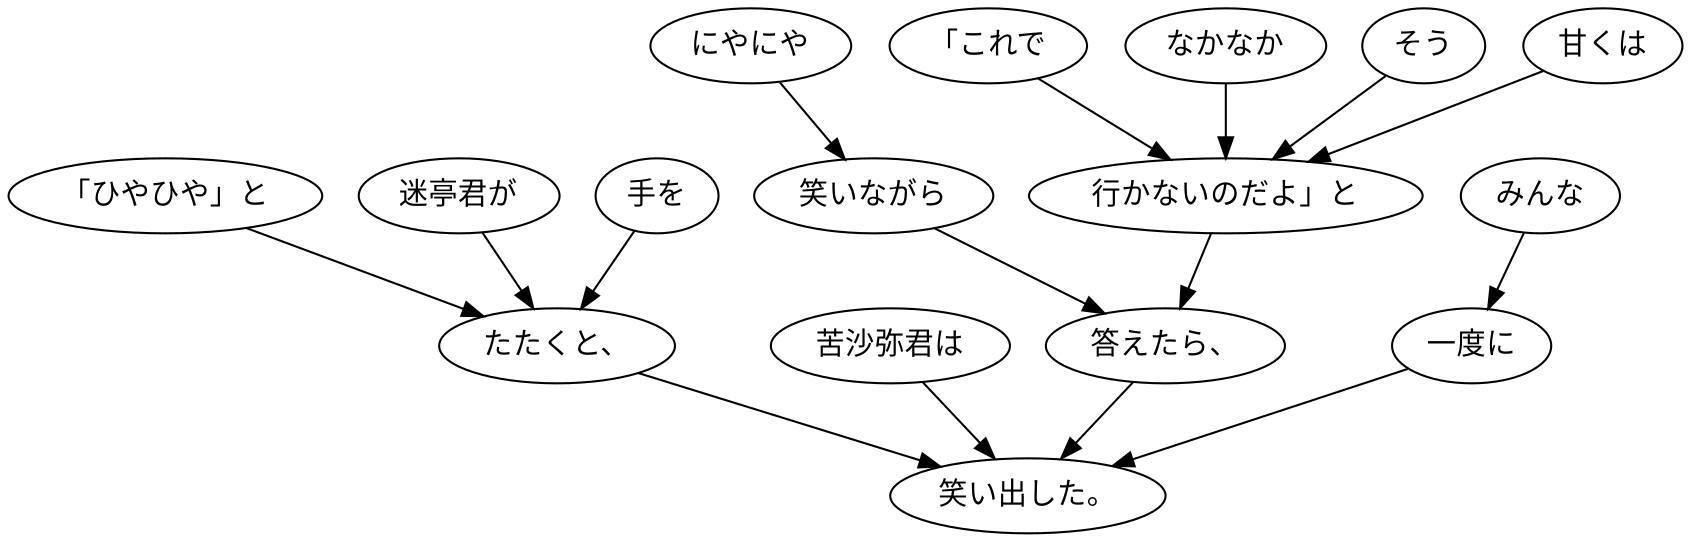 digraph graph8553 {
	node0 [label="「ひやひや」と"];
	node1 [label="迷亭君が"];
	node2 [label="手を"];
	node3 [label="たたくと、"];
	node4 [label="苦沙弥君は"];
	node5 [label="にやにや"];
	node6 [label="笑いながら"];
	node7 [label="「これで"];
	node8 [label="なかなか"];
	node9 [label="そう"];
	node10 [label="甘くは"];
	node11 [label="行かないのだよ」と"];
	node12 [label="答えたら、"];
	node13 [label="みんな"];
	node14 [label="一度に"];
	node15 [label="笑い出した。"];
	node0 -> node3;
	node1 -> node3;
	node2 -> node3;
	node3 -> node15;
	node4 -> node15;
	node5 -> node6;
	node6 -> node12;
	node7 -> node11;
	node8 -> node11;
	node9 -> node11;
	node10 -> node11;
	node11 -> node12;
	node12 -> node15;
	node13 -> node14;
	node14 -> node15;
}
